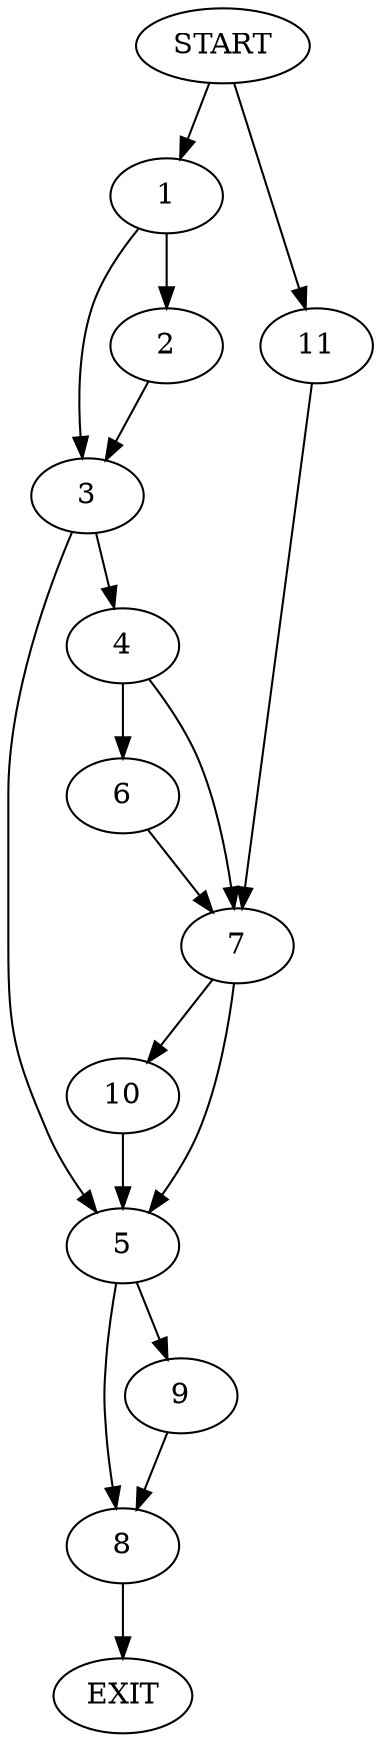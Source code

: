digraph {
0 [label="START"]
12 [label="EXIT"]
0 -> 1
1 -> 2
1 -> 3
3 -> 4
3 -> 5
2 -> 3
4 -> 6
4 -> 7
5 -> 8
5 -> 9
6 -> 7
7 -> 5
7 -> 10
0 -> 11
11 -> 7
10 -> 5
8 -> 12
9 -> 8
}
